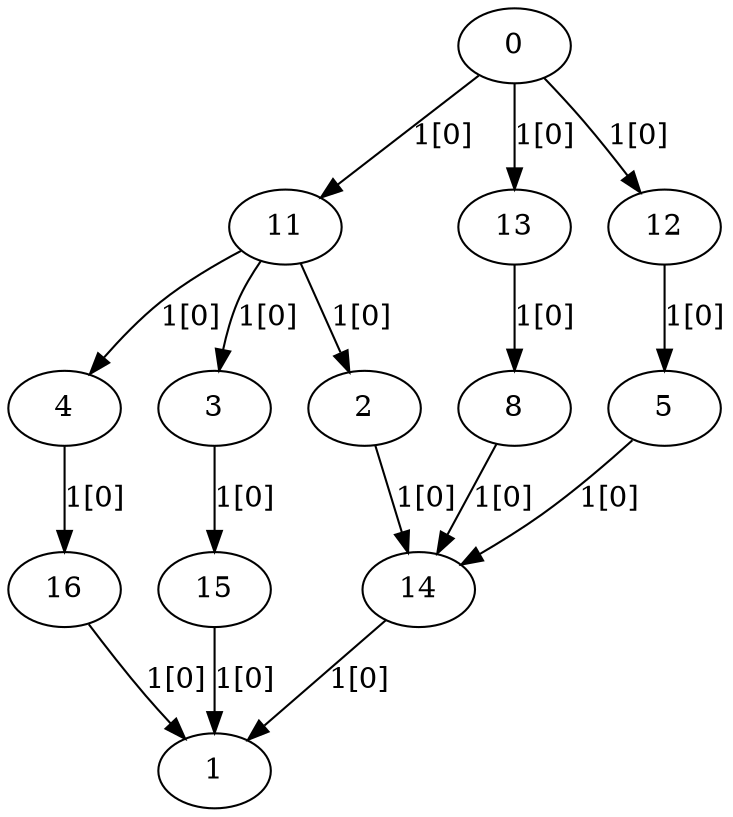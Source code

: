 digraph tree {
  0 -> 11 [label="1[0]"]
  0 -> 12 [label="1[0]"]
  0 -> 13 [label="1[0]"]
  2 -> 14 [label="1[0]"]
  3 -> 15 [label="1[0]"]
  4 -> 16 [label="1[0]"]
  5 -> 14 [label="1[0]"]
  8 -> 14 [label="1[0]"]
  11 -> 2 [label="1[0]"]
  11 -> 3 [label="1[0]"]
  11 -> 4 [label="1[0]"]
  12 -> 5 [label="1[0]"]
  13 -> 8 [label="1[0]"]
  14 -> 1 [label="1[0]"]
  15 -> 1 [label="1[0]"]
  16 -> 1 [label="1[0]"]
}
